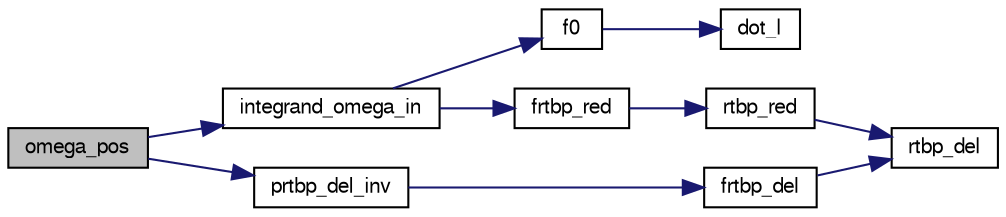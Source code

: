 digraph G
{
  edge [fontname="FreeSans",fontsize="10",labelfontname="FreeSans",labelfontsize="10"];
  node [fontname="FreeSans",fontsize="10",shape=record];
  rankdir=LR;
  Node1 [label="omega_pos",height=0.2,width=0.4,color="black", fillcolor="grey75", style="filled" fontcolor="black"];
  Node1 -> Node2 [color="midnightblue",fontsize="10",style="solid",fontname="FreeSans"];
  Node2 [label="integrand_omega_in",height=0.2,width=0.4,color="black", fillcolor="white", style="filled",URL="$inner__circ_8c.html#add386ab1cbaa441219d25f4b52e2f53d"];
  Node2 -> Node3 [color="midnightblue",fontsize="10",style="solid",fontname="FreeSans"];
  Node3 [label="f0",height=0.2,width=0.4,color="black", fillcolor="white", style="filled",URL="$rtbpdel_8c.html#ae8c62a9a7573e8672ead34056c6c1214"];
  Node3 -> Node4 [color="midnightblue",fontsize="10",style="solid",fontname="FreeSans"];
  Node4 [label="dot_l",height=0.2,width=0.4,color="black", fillcolor="white", style="filled",URL="$rtbpdel_8c.html#ab68360cde7054095ebe0c8682bdaa3b8"];
  Node2 -> Node5 [color="midnightblue",fontsize="10",style="solid",fontname="FreeSans"];
  Node5 [label="frtbp_red",height=0.2,width=0.4,color="black", fillcolor="white", style="filled",URL="$frtbpred_8c.html#a5bb7faa5aa6fefe2fff894699184d5a6"];
  Node5 -> Node6 [color="midnightblue",fontsize="10",style="solid",fontname="FreeSans"];
  Node6 [label="rtbp_red",height=0.2,width=0.4,color="black", fillcolor="white", style="filled",URL="$rtbpred_8c.html#a154b538184685434404c554ee804c5a8"];
  Node6 -> Node7 [color="midnightblue",fontsize="10",style="solid",fontname="FreeSans"];
  Node7 [label="rtbp_del",height=0.2,width=0.4,color="black", fillcolor="white", style="filled",URL="$rtbpdel_8c.html#a82a8da3bffd2d54c6215c8d92a42b846"];
  Node1 -> Node8 [color="midnightblue",fontsize="10",style="solid",fontname="FreeSans"];
  Node8 [label="prtbp_del_inv",height=0.2,width=0.4,color="black", fillcolor="white", style="filled",URL="$prtbpdel_8c.html#aa2e8335cb7438ea7702d4e2d24832dfd"];
  Node8 -> Node9 [color="midnightblue",fontsize="10",style="solid",fontname="FreeSans"];
  Node9 [label="frtbp_del",height=0.2,width=0.4,color="black", fillcolor="white", style="filled",URL="$frtbpdel_8c.html#a3ae200117803f31933a6f6e9dc56f89c"];
  Node9 -> Node7 [color="midnightblue",fontsize="10",style="solid",fontname="FreeSans"];
}
